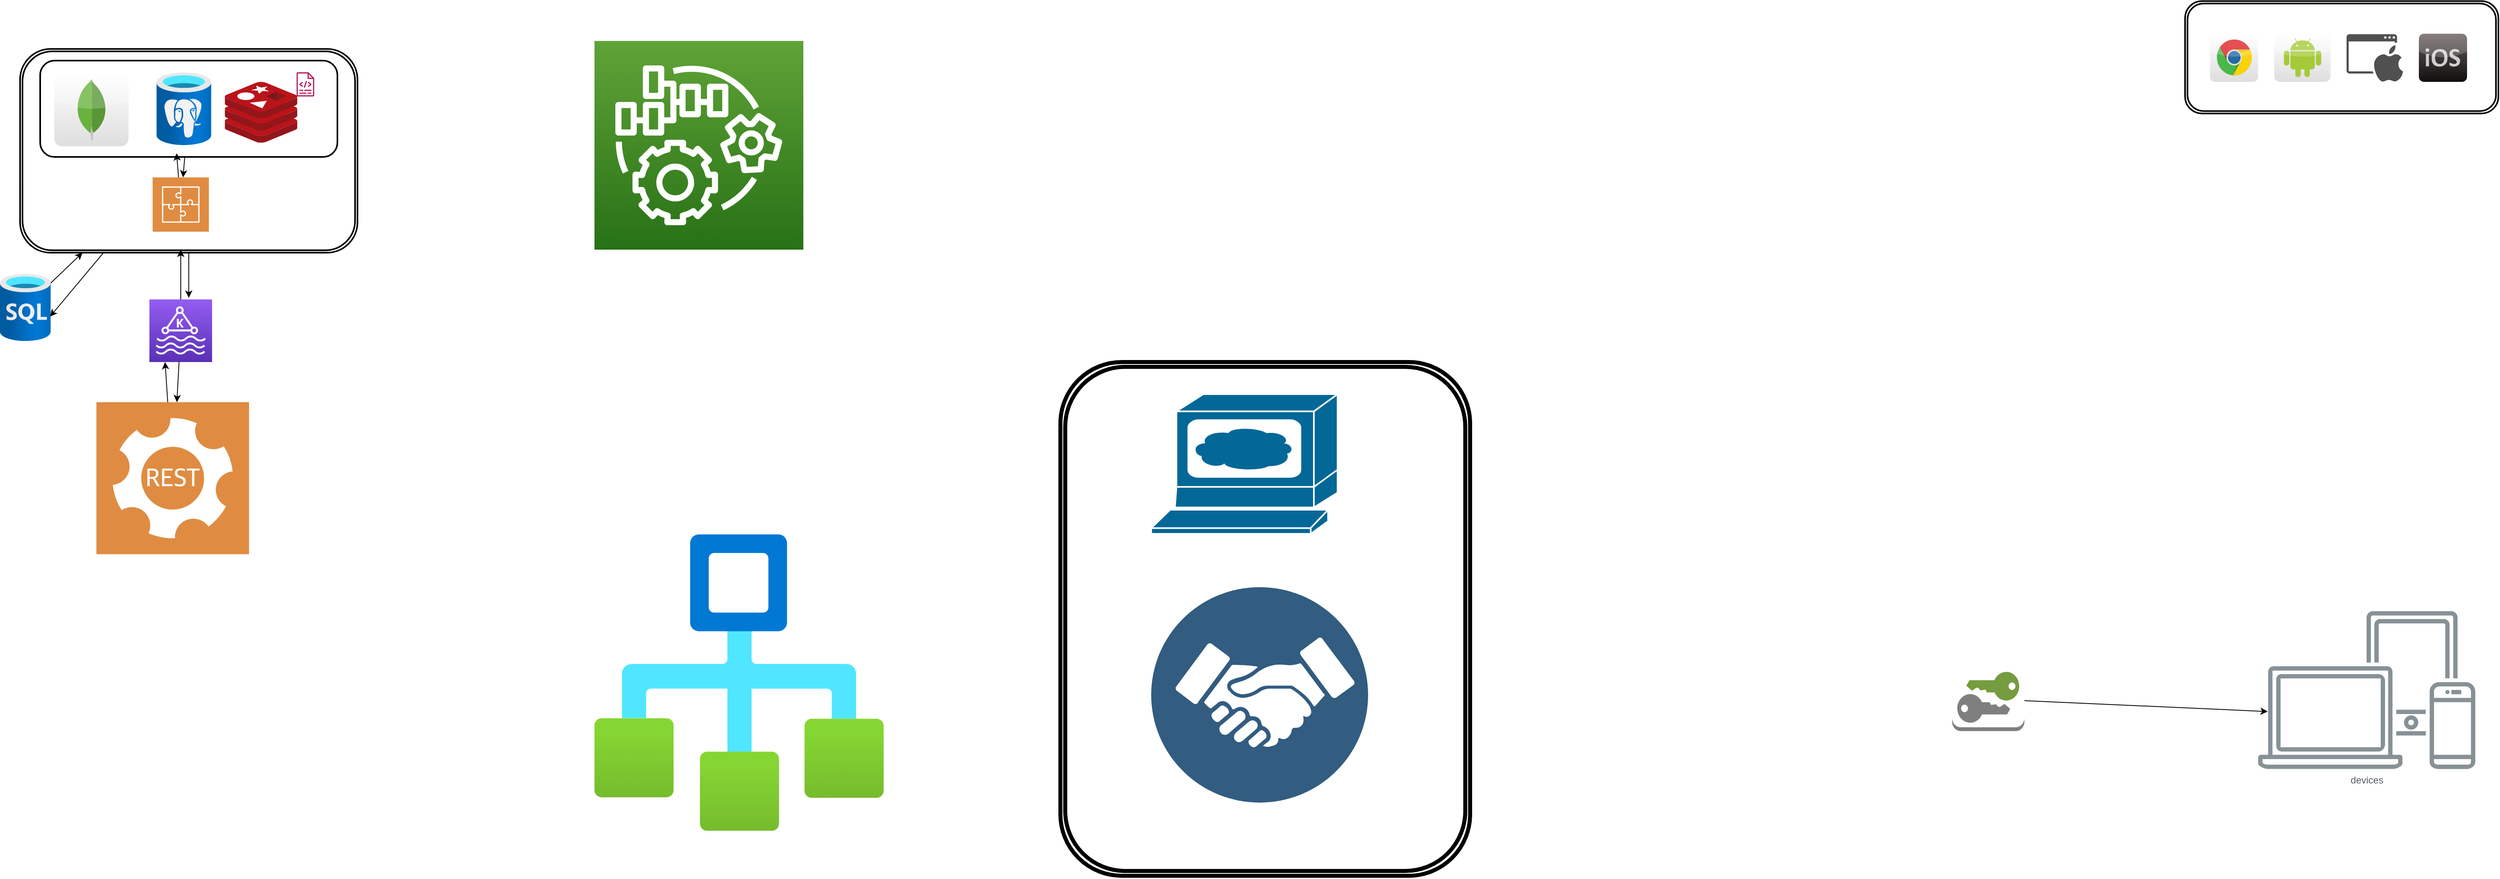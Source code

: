 <mxfile>
    <diagram id="fN48pcM0ONCQCJixGstU" name="Page-1">
        <mxGraphModel dx="2425" dy="1367" grid="1" gridSize="10" guides="1" tooltips="1" connect="1" arrows="1" fold="1" page="1" pageScale="1" pageWidth="1600" pageHeight="900" math="0" shadow="0">
            <root>
                <mxCell id="0"/>
                <mxCell id="1" parent="0"/>
                <mxCell id="4" value="" style="aspect=fixed;perimeter=ellipsePerimeter;html=1;align=center;shadow=0;dashed=0;fontColor=#4277BB;labelBackgroundColor=#ffffff;fontSize=12;spacingTop=3;image;image=img/lib/ibm/blockchain/membership_services_provider_api.svg;" vertex="1" parent="1">
                    <mxGeometry x="-137" y="-140.15" width="270" height="270" as="geometry"/>
                </mxCell>
                <mxCell id="40" style="edgeStyle=none;html=1;entryX=0.459;entryY=0.962;entryDx=0;entryDy=0;entryPerimeter=0;" edge="1" parent="1" source="6" target="38">
                    <mxGeometry relative="1" as="geometry"/>
                </mxCell>
                <mxCell id="6" value="" style="sketch=0;pointerEvents=1;shadow=0;dashed=0;html=1;strokeColor=none;fillColor=#DF8C42;labelPosition=center;verticalLabelPosition=bottom;verticalAlign=top;align=center;outlineConnect=0;shape=mxgraph.veeam2.universal_storage_api;" vertex="1" parent="1">
                    <mxGeometry x="-1380" y="-650" width="70" height="67.6" as="geometry"/>
                </mxCell>
                <mxCell id="21" style="edgeStyle=none;html=1;entryX=0.044;entryY=0.636;entryDx=0;entryDy=0;entryPerimeter=0;" edge="1" parent="1" source="11" target="12">
                    <mxGeometry relative="1" as="geometry"/>
                </mxCell>
                <mxCell id="11" value="" style="outlineConnect=0;dashed=0;verticalLabelPosition=bottom;verticalAlign=top;align=center;html=1;shape=mxgraph.aws3.long_term_security_credential;fillColor=#ffffff;gradientColor=none;" vertex="1" parent="1">
                    <mxGeometry x="860" y="-40" width="90" height="79.7" as="geometry"/>
                </mxCell>
                <mxCell id="12" value="devices" style="sketch=0;outlineConnect=0;gradientColor=none;fontColor=#545B64;strokeColor=none;fillColor=#879196;dashed=0;verticalLabelPosition=bottom;verticalAlign=top;align=center;html=1;fontSize=12;fontStyle=0;aspect=fixed;shape=mxgraph.aws4.illustration_devices;pointerEvents=1" vertex="1" parent="1">
                    <mxGeometry x="1241" y="-110" width="270.27" height="197.3" as="geometry"/>
                </mxCell>
                <mxCell id="45" style="edgeStyle=none;html=1;entryX=0.25;entryY=1;entryDx=0;entryDy=0;entryPerimeter=0;" edge="1" parent="1" source="13" target="36">
                    <mxGeometry relative="1" as="geometry"/>
                </mxCell>
                <mxCell id="13" value="" style="sketch=0;pointerEvents=1;shadow=0;dashed=0;html=1;strokeColor=none;fillColor=#DF8C42;labelPosition=center;verticalLabelPosition=bottom;verticalAlign=top;align=center;outlineConnect=0;shape=mxgraph.veeam2.restful_api;" vertex="1" parent="1">
                    <mxGeometry x="-1450" y="-370" width="190" height="189.4" as="geometry"/>
                </mxCell>
                <mxCell id="14" value="" style="dashed=0;outlineConnect=0;html=1;align=center;labelPosition=center;verticalLabelPosition=bottom;verticalAlign=top;shape=mxgraph.webicons.ios;fillColor=#695D5D;gradientColor=#100E0E" vertex="1" parent="1">
                    <mxGeometry x="1441" y="-829" width="60" height="60" as="geometry"/>
                </mxCell>
                <mxCell id="15" value="" style="sketch=0;pointerEvents=1;shadow=0;dashed=0;html=1;strokeColor=none;fillColor=#505050;labelPosition=center;verticalLabelPosition=bottom;verticalAlign=top;outlineConnect=0;align=center;shape=mxgraph.office.concepts.application_ios;" vertex="1" parent="1">
                    <mxGeometry x="1351" y="-828.4" width="70" height="59.4" as="geometry"/>
                </mxCell>
                <mxCell id="16" value="" style="dashed=0;outlineConnect=0;html=1;align=center;labelPosition=center;verticalLabelPosition=bottom;verticalAlign=top;shape=mxgraph.webicons.android;gradientColor=#DFDEDE" vertex="1" parent="1">
                    <mxGeometry x="1261" y="-830.35" width="70" height="61.35" as="geometry"/>
                </mxCell>
                <mxCell id="18" value="" style="dashed=0;outlineConnect=0;html=1;align=center;labelPosition=center;verticalLabelPosition=bottom;verticalAlign=top;shape=mxgraph.webicons.chrome;gradientColor=#DFDEDE" vertex="1" parent="1">
                    <mxGeometry x="1181" y="-830.35" width="60" height="61.35" as="geometry"/>
                </mxCell>
                <mxCell id="44" style="edgeStyle=none;html=1;" edge="1" parent="1" source="25">
                    <mxGeometry relative="1" as="geometry">
                        <mxPoint x="-1335" y="-500" as="targetPoint"/>
                    </mxGeometry>
                </mxCell>
                <mxCell id="52" style="edgeStyle=none;html=1;entryX=0.989;entryY=0.635;entryDx=0;entryDy=0;entryPerimeter=0;" edge="1" parent="1" source="25" target="48">
                    <mxGeometry relative="1" as="geometry"/>
                </mxCell>
                <mxCell id="25" value="" style="shape=ext;double=1;rounded=1;whiteSpace=wrap;html=1;fillColor=none;strokeWidth=2;" vertex="1" parent="1">
                    <mxGeometry x="-1545" y="-810" width="420" height="253.8" as="geometry"/>
                </mxCell>
                <mxCell id="27" value="" style="shape=mxgraph.cisco.computers_and_peripherals.web_browser;html=1;pointerEvents=1;dashed=0;fillColor=#036897;strokeColor=#ffffff;strokeWidth=2;verticalLabelPosition=bottom;verticalAlign=top;align=center;outlineConnect=0;" vertex="1" parent="1">
                    <mxGeometry x="-137" y="-380" width="232" height="174" as="geometry"/>
                </mxCell>
                <mxCell id="28" value="" style="shape=ext;double=1;rounded=1;whiteSpace=wrap;html=1;fillColor=none;strokeWidth=5;" vertex="1" parent="1">
                    <mxGeometry x="-250" y="-420" width="510" height="640" as="geometry"/>
                </mxCell>
                <mxCell id="29" value="" style="shape=ext;double=1;rounded=1;whiteSpace=wrap;html=1;fillColor=none;strokeWidth=2;" vertex="1" parent="1">
                    <mxGeometry x="1150" y="-869.67" width="390" height="140" as="geometry"/>
                </mxCell>
                <mxCell id="30" value="" style="aspect=fixed;html=1;points=[];align=center;image;fontSize=12;image=img/lib/azure2/general/Workflow.svg;strokeWidth=2;fillColor=#504D4C;" vertex="1" parent="1">
                    <mxGeometry x="-830" y="-206" width="360" height="370.59" as="geometry"/>
                </mxCell>
                <mxCell id="31" value="" style="sketch=0;points=[[0,0,0],[0.25,0,0],[0.5,0,0],[0.75,0,0],[1,0,0],[0,1,0],[0.25,1,0],[0.5,1,0],[0.75,1,0],[1,1,0],[0,0.25,0],[0,0.5,0],[0,0.75,0],[1,0.25,0],[1,0.5,0],[1,0.75,0]];outlineConnect=0;fontColor=#232F3E;gradientColor=#60A337;gradientDirection=north;fillColor=#277116;strokeColor=#ffffff;dashed=0;verticalLabelPosition=bottom;verticalAlign=top;align=center;html=1;fontSize=12;fontStyle=0;aspect=fixed;shape=mxgraph.aws4.resourceIcon;resIcon=mxgraph.aws4.iot_things_graph;" vertex="1" parent="1">
                    <mxGeometry x="-830" y="-820" width="260" height="260" as="geometry"/>
                </mxCell>
                <mxCell id="32" value="" style="sketch=0;aspect=fixed;html=1;points=[];align=center;image;fontSize=12;image=img/lib/mscae/Cache_Redis_Product.svg;strokeWidth=2;fillColor=#504D4C;" vertex="1" parent="1">
                    <mxGeometry x="-1290.18" y="-769" width="90.18" height="75.75" as="geometry"/>
                </mxCell>
                <mxCell id="34" value="" style="dashed=0;outlineConnect=0;html=1;align=center;labelPosition=center;verticalLabelPosition=bottom;verticalAlign=top;shape=mxgraph.webicons.mongodb;gradientColor=#DFDEDE;strokeWidth=2;" vertex="1" parent="1">
                    <mxGeometry x="-1502.4" y="-780" width="92.4" height="91.2" as="geometry"/>
                </mxCell>
                <mxCell id="35" value="" style="aspect=fixed;html=1;points=[];align=center;image;fontSize=12;image=img/lib/azure2/databases/Azure_Database_PostgreSQL_Server.svg;strokeWidth=2;fillColor=#504D4C;" vertex="1" parent="1">
                    <mxGeometry x="-1375.25" y="-780.91" width="68.18" height="90.91" as="geometry"/>
                </mxCell>
                <mxCell id="42" style="edgeStyle=none;html=1;" edge="1" parent="1" source="36">
                    <mxGeometry relative="1" as="geometry">
                        <mxPoint x="-1345" y="-560" as="targetPoint"/>
                    </mxGeometry>
                </mxCell>
                <mxCell id="46" style="edgeStyle=none;html=1;" edge="1" parent="1" source="36" target="13">
                    <mxGeometry relative="1" as="geometry"/>
                </mxCell>
                <mxCell id="36" value="" style="sketch=0;points=[[0,0,0],[0.25,0,0],[0.5,0,0],[0.75,0,0],[1,0,0],[0,1,0],[0.25,1,0],[0.5,1,0],[0.75,1,0],[1,1,0],[0,0.25,0],[0,0.5,0],[0,0.75,0],[1,0.25,0],[1,0.5,0],[1,0.75,0]];outlineConnect=0;fontColor=#232F3E;gradientColor=#945DF2;gradientDirection=north;fillColor=#5A30B5;strokeColor=#ffffff;dashed=0;verticalLabelPosition=bottom;verticalAlign=top;align=center;html=1;fontSize=12;fontStyle=0;aspect=fixed;shape=mxgraph.aws4.resourceIcon;resIcon=mxgraph.aws4.managed_streaming_for_kafka;" vertex="1" parent="1">
                    <mxGeometry x="-1384" y="-498.0" width="78" height="78" as="geometry"/>
                </mxCell>
                <mxCell id="37" value="" style="sketch=0;outlineConnect=0;fontColor=#232F3E;gradientColor=none;fillColor=#B0084D;strokeColor=none;dashed=0;verticalLabelPosition=bottom;verticalAlign=top;align=center;html=1;fontSize=12;fontStyle=0;aspect=fixed;pointerEvents=1;shape=mxgraph.aws4.logs;" vertex="1" parent="1">
                    <mxGeometry x="-1210" y="-780.91" width="40.34" height="30" as="geometry"/>
                </mxCell>
                <mxCell id="41" style="edgeStyle=none;html=1;" edge="1" parent="1" source="38" target="6">
                    <mxGeometry relative="1" as="geometry"/>
                </mxCell>
                <mxCell id="38" value="" style="rounded=1;whiteSpace=wrap;html=1;strokeWidth=2;fillColor=none;" vertex="1" parent="1">
                    <mxGeometry x="-1520.0" y="-795.45" width="370" height="120" as="geometry"/>
                </mxCell>
                <mxCell id="51" style="edgeStyle=none;html=1;" edge="1" parent="1" source="48" target="25">
                    <mxGeometry relative="1" as="geometry"/>
                </mxCell>
                <mxCell id="48" value="" style="aspect=fixed;html=1;points=[];align=center;image;fontSize=12;image=img/lib/azure2/databases/SQL_Database.svg;strokeWidth=2;fillColor=none;" vertex="1" parent="1">
                    <mxGeometry x="-1570" y="-530" width="63" height="83.99" as="geometry"/>
                </mxCell>
            </root>
        </mxGraphModel>
    </diagram>
</mxfile>